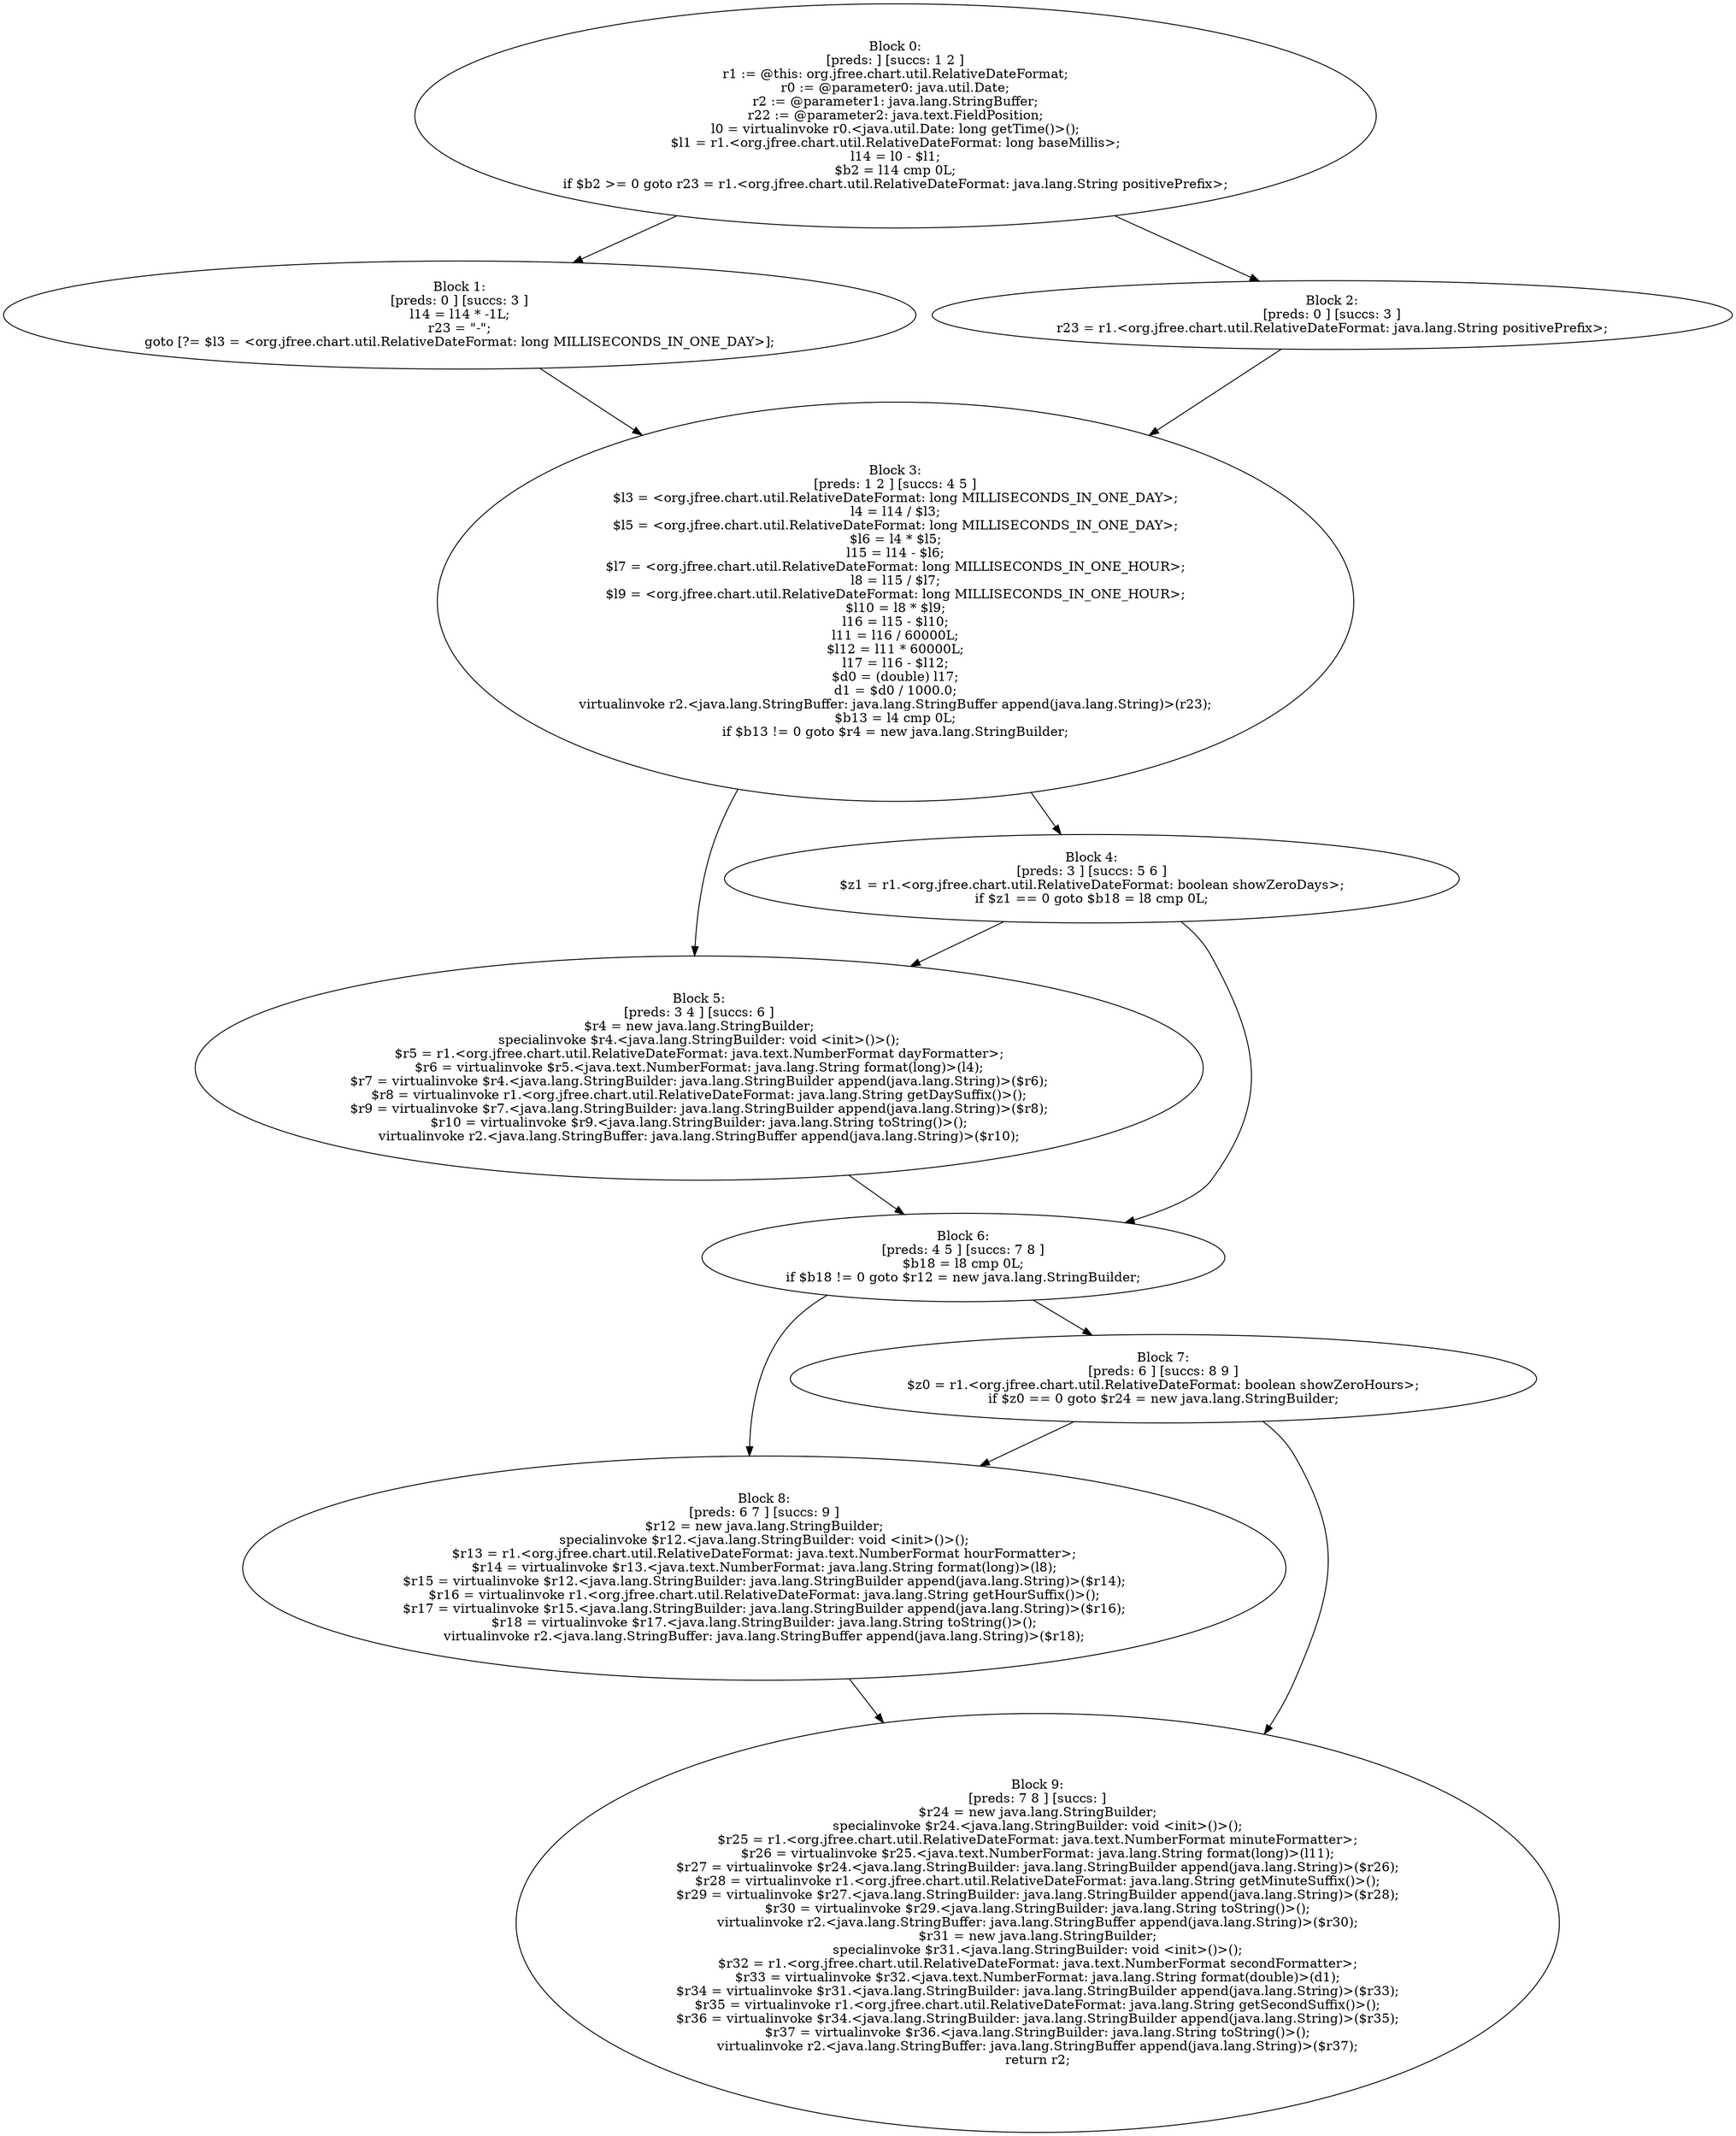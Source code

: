 digraph "unitGraph" {
    "Block 0:
[preds: ] [succs: 1 2 ]
r1 := @this: org.jfree.chart.util.RelativeDateFormat;
r0 := @parameter0: java.util.Date;
r2 := @parameter1: java.lang.StringBuffer;
r22 := @parameter2: java.text.FieldPosition;
l0 = virtualinvoke r0.<java.util.Date: long getTime()>();
$l1 = r1.<org.jfree.chart.util.RelativeDateFormat: long baseMillis>;
l14 = l0 - $l1;
$b2 = l14 cmp 0L;
if $b2 >= 0 goto r23 = r1.<org.jfree.chart.util.RelativeDateFormat: java.lang.String positivePrefix>;
"
    "Block 1:
[preds: 0 ] [succs: 3 ]
l14 = l14 * -1L;
r23 = \"-\";
goto [?= $l3 = <org.jfree.chart.util.RelativeDateFormat: long MILLISECONDS_IN_ONE_DAY>];
"
    "Block 2:
[preds: 0 ] [succs: 3 ]
r23 = r1.<org.jfree.chart.util.RelativeDateFormat: java.lang.String positivePrefix>;
"
    "Block 3:
[preds: 1 2 ] [succs: 4 5 ]
$l3 = <org.jfree.chart.util.RelativeDateFormat: long MILLISECONDS_IN_ONE_DAY>;
l4 = l14 / $l3;
$l5 = <org.jfree.chart.util.RelativeDateFormat: long MILLISECONDS_IN_ONE_DAY>;
$l6 = l4 * $l5;
l15 = l14 - $l6;
$l7 = <org.jfree.chart.util.RelativeDateFormat: long MILLISECONDS_IN_ONE_HOUR>;
l8 = l15 / $l7;
$l9 = <org.jfree.chart.util.RelativeDateFormat: long MILLISECONDS_IN_ONE_HOUR>;
$l10 = l8 * $l9;
l16 = l15 - $l10;
l11 = l16 / 60000L;
$l12 = l11 * 60000L;
l17 = l16 - $l12;
$d0 = (double) l17;
d1 = $d0 / 1000.0;
virtualinvoke r2.<java.lang.StringBuffer: java.lang.StringBuffer append(java.lang.String)>(r23);
$b13 = l4 cmp 0L;
if $b13 != 0 goto $r4 = new java.lang.StringBuilder;
"
    "Block 4:
[preds: 3 ] [succs: 5 6 ]
$z1 = r1.<org.jfree.chart.util.RelativeDateFormat: boolean showZeroDays>;
if $z1 == 0 goto $b18 = l8 cmp 0L;
"
    "Block 5:
[preds: 3 4 ] [succs: 6 ]
$r4 = new java.lang.StringBuilder;
specialinvoke $r4.<java.lang.StringBuilder: void <init>()>();
$r5 = r1.<org.jfree.chart.util.RelativeDateFormat: java.text.NumberFormat dayFormatter>;
$r6 = virtualinvoke $r5.<java.text.NumberFormat: java.lang.String format(long)>(l4);
$r7 = virtualinvoke $r4.<java.lang.StringBuilder: java.lang.StringBuilder append(java.lang.String)>($r6);
$r8 = virtualinvoke r1.<org.jfree.chart.util.RelativeDateFormat: java.lang.String getDaySuffix()>();
$r9 = virtualinvoke $r7.<java.lang.StringBuilder: java.lang.StringBuilder append(java.lang.String)>($r8);
$r10 = virtualinvoke $r9.<java.lang.StringBuilder: java.lang.String toString()>();
virtualinvoke r2.<java.lang.StringBuffer: java.lang.StringBuffer append(java.lang.String)>($r10);
"
    "Block 6:
[preds: 4 5 ] [succs: 7 8 ]
$b18 = l8 cmp 0L;
if $b18 != 0 goto $r12 = new java.lang.StringBuilder;
"
    "Block 7:
[preds: 6 ] [succs: 8 9 ]
$z0 = r1.<org.jfree.chart.util.RelativeDateFormat: boolean showZeroHours>;
if $z0 == 0 goto $r24 = new java.lang.StringBuilder;
"
    "Block 8:
[preds: 6 7 ] [succs: 9 ]
$r12 = new java.lang.StringBuilder;
specialinvoke $r12.<java.lang.StringBuilder: void <init>()>();
$r13 = r1.<org.jfree.chart.util.RelativeDateFormat: java.text.NumberFormat hourFormatter>;
$r14 = virtualinvoke $r13.<java.text.NumberFormat: java.lang.String format(long)>(l8);
$r15 = virtualinvoke $r12.<java.lang.StringBuilder: java.lang.StringBuilder append(java.lang.String)>($r14);
$r16 = virtualinvoke r1.<org.jfree.chart.util.RelativeDateFormat: java.lang.String getHourSuffix()>();
$r17 = virtualinvoke $r15.<java.lang.StringBuilder: java.lang.StringBuilder append(java.lang.String)>($r16);
$r18 = virtualinvoke $r17.<java.lang.StringBuilder: java.lang.String toString()>();
virtualinvoke r2.<java.lang.StringBuffer: java.lang.StringBuffer append(java.lang.String)>($r18);
"
    "Block 9:
[preds: 7 8 ] [succs: ]
$r24 = new java.lang.StringBuilder;
specialinvoke $r24.<java.lang.StringBuilder: void <init>()>();
$r25 = r1.<org.jfree.chart.util.RelativeDateFormat: java.text.NumberFormat minuteFormatter>;
$r26 = virtualinvoke $r25.<java.text.NumberFormat: java.lang.String format(long)>(l11);
$r27 = virtualinvoke $r24.<java.lang.StringBuilder: java.lang.StringBuilder append(java.lang.String)>($r26);
$r28 = virtualinvoke r1.<org.jfree.chart.util.RelativeDateFormat: java.lang.String getMinuteSuffix()>();
$r29 = virtualinvoke $r27.<java.lang.StringBuilder: java.lang.StringBuilder append(java.lang.String)>($r28);
$r30 = virtualinvoke $r29.<java.lang.StringBuilder: java.lang.String toString()>();
virtualinvoke r2.<java.lang.StringBuffer: java.lang.StringBuffer append(java.lang.String)>($r30);
$r31 = new java.lang.StringBuilder;
specialinvoke $r31.<java.lang.StringBuilder: void <init>()>();
$r32 = r1.<org.jfree.chart.util.RelativeDateFormat: java.text.NumberFormat secondFormatter>;
$r33 = virtualinvoke $r32.<java.text.NumberFormat: java.lang.String format(double)>(d1);
$r34 = virtualinvoke $r31.<java.lang.StringBuilder: java.lang.StringBuilder append(java.lang.String)>($r33);
$r35 = virtualinvoke r1.<org.jfree.chart.util.RelativeDateFormat: java.lang.String getSecondSuffix()>();
$r36 = virtualinvoke $r34.<java.lang.StringBuilder: java.lang.StringBuilder append(java.lang.String)>($r35);
$r37 = virtualinvoke $r36.<java.lang.StringBuilder: java.lang.String toString()>();
virtualinvoke r2.<java.lang.StringBuffer: java.lang.StringBuffer append(java.lang.String)>($r37);
return r2;
"
    "Block 0:
[preds: ] [succs: 1 2 ]
r1 := @this: org.jfree.chart.util.RelativeDateFormat;
r0 := @parameter0: java.util.Date;
r2 := @parameter1: java.lang.StringBuffer;
r22 := @parameter2: java.text.FieldPosition;
l0 = virtualinvoke r0.<java.util.Date: long getTime()>();
$l1 = r1.<org.jfree.chart.util.RelativeDateFormat: long baseMillis>;
l14 = l0 - $l1;
$b2 = l14 cmp 0L;
if $b2 >= 0 goto r23 = r1.<org.jfree.chart.util.RelativeDateFormat: java.lang.String positivePrefix>;
"->"Block 1:
[preds: 0 ] [succs: 3 ]
l14 = l14 * -1L;
r23 = \"-\";
goto [?= $l3 = <org.jfree.chart.util.RelativeDateFormat: long MILLISECONDS_IN_ONE_DAY>];
";
    "Block 0:
[preds: ] [succs: 1 2 ]
r1 := @this: org.jfree.chart.util.RelativeDateFormat;
r0 := @parameter0: java.util.Date;
r2 := @parameter1: java.lang.StringBuffer;
r22 := @parameter2: java.text.FieldPosition;
l0 = virtualinvoke r0.<java.util.Date: long getTime()>();
$l1 = r1.<org.jfree.chart.util.RelativeDateFormat: long baseMillis>;
l14 = l0 - $l1;
$b2 = l14 cmp 0L;
if $b2 >= 0 goto r23 = r1.<org.jfree.chart.util.RelativeDateFormat: java.lang.String positivePrefix>;
"->"Block 2:
[preds: 0 ] [succs: 3 ]
r23 = r1.<org.jfree.chart.util.RelativeDateFormat: java.lang.String positivePrefix>;
";
    "Block 1:
[preds: 0 ] [succs: 3 ]
l14 = l14 * -1L;
r23 = \"-\";
goto [?= $l3 = <org.jfree.chart.util.RelativeDateFormat: long MILLISECONDS_IN_ONE_DAY>];
"->"Block 3:
[preds: 1 2 ] [succs: 4 5 ]
$l3 = <org.jfree.chart.util.RelativeDateFormat: long MILLISECONDS_IN_ONE_DAY>;
l4 = l14 / $l3;
$l5 = <org.jfree.chart.util.RelativeDateFormat: long MILLISECONDS_IN_ONE_DAY>;
$l6 = l4 * $l5;
l15 = l14 - $l6;
$l7 = <org.jfree.chart.util.RelativeDateFormat: long MILLISECONDS_IN_ONE_HOUR>;
l8 = l15 / $l7;
$l9 = <org.jfree.chart.util.RelativeDateFormat: long MILLISECONDS_IN_ONE_HOUR>;
$l10 = l8 * $l9;
l16 = l15 - $l10;
l11 = l16 / 60000L;
$l12 = l11 * 60000L;
l17 = l16 - $l12;
$d0 = (double) l17;
d1 = $d0 / 1000.0;
virtualinvoke r2.<java.lang.StringBuffer: java.lang.StringBuffer append(java.lang.String)>(r23);
$b13 = l4 cmp 0L;
if $b13 != 0 goto $r4 = new java.lang.StringBuilder;
";
    "Block 2:
[preds: 0 ] [succs: 3 ]
r23 = r1.<org.jfree.chart.util.RelativeDateFormat: java.lang.String positivePrefix>;
"->"Block 3:
[preds: 1 2 ] [succs: 4 5 ]
$l3 = <org.jfree.chart.util.RelativeDateFormat: long MILLISECONDS_IN_ONE_DAY>;
l4 = l14 / $l3;
$l5 = <org.jfree.chart.util.RelativeDateFormat: long MILLISECONDS_IN_ONE_DAY>;
$l6 = l4 * $l5;
l15 = l14 - $l6;
$l7 = <org.jfree.chart.util.RelativeDateFormat: long MILLISECONDS_IN_ONE_HOUR>;
l8 = l15 / $l7;
$l9 = <org.jfree.chart.util.RelativeDateFormat: long MILLISECONDS_IN_ONE_HOUR>;
$l10 = l8 * $l9;
l16 = l15 - $l10;
l11 = l16 / 60000L;
$l12 = l11 * 60000L;
l17 = l16 - $l12;
$d0 = (double) l17;
d1 = $d0 / 1000.0;
virtualinvoke r2.<java.lang.StringBuffer: java.lang.StringBuffer append(java.lang.String)>(r23);
$b13 = l4 cmp 0L;
if $b13 != 0 goto $r4 = new java.lang.StringBuilder;
";
    "Block 3:
[preds: 1 2 ] [succs: 4 5 ]
$l3 = <org.jfree.chart.util.RelativeDateFormat: long MILLISECONDS_IN_ONE_DAY>;
l4 = l14 / $l3;
$l5 = <org.jfree.chart.util.RelativeDateFormat: long MILLISECONDS_IN_ONE_DAY>;
$l6 = l4 * $l5;
l15 = l14 - $l6;
$l7 = <org.jfree.chart.util.RelativeDateFormat: long MILLISECONDS_IN_ONE_HOUR>;
l8 = l15 / $l7;
$l9 = <org.jfree.chart.util.RelativeDateFormat: long MILLISECONDS_IN_ONE_HOUR>;
$l10 = l8 * $l9;
l16 = l15 - $l10;
l11 = l16 / 60000L;
$l12 = l11 * 60000L;
l17 = l16 - $l12;
$d0 = (double) l17;
d1 = $d0 / 1000.0;
virtualinvoke r2.<java.lang.StringBuffer: java.lang.StringBuffer append(java.lang.String)>(r23);
$b13 = l4 cmp 0L;
if $b13 != 0 goto $r4 = new java.lang.StringBuilder;
"->"Block 4:
[preds: 3 ] [succs: 5 6 ]
$z1 = r1.<org.jfree.chart.util.RelativeDateFormat: boolean showZeroDays>;
if $z1 == 0 goto $b18 = l8 cmp 0L;
";
    "Block 3:
[preds: 1 2 ] [succs: 4 5 ]
$l3 = <org.jfree.chart.util.RelativeDateFormat: long MILLISECONDS_IN_ONE_DAY>;
l4 = l14 / $l3;
$l5 = <org.jfree.chart.util.RelativeDateFormat: long MILLISECONDS_IN_ONE_DAY>;
$l6 = l4 * $l5;
l15 = l14 - $l6;
$l7 = <org.jfree.chart.util.RelativeDateFormat: long MILLISECONDS_IN_ONE_HOUR>;
l8 = l15 / $l7;
$l9 = <org.jfree.chart.util.RelativeDateFormat: long MILLISECONDS_IN_ONE_HOUR>;
$l10 = l8 * $l9;
l16 = l15 - $l10;
l11 = l16 / 60000L;
$l12 = l11 * 60000L;
l17 = l16 - $l12;
$d0 = (double) l17;
d1 = $d0 / 1000.0;
virtualinvoke r2.<java.lang.StringBuffer: java.lang.StringBuffer append(java.lang.String)>(r23);
$b13 = l4 cmp 0L;
if $b13 != 0 goto $r4 = new java.lang.StringBuilder;
"->"Block 5:
[preds: 3 4 ] [succs: 6 ]
$r4 = new java.lang.StringBuilder;
specialinvoke $r4.<java.lang.StringBuilder: void <init>()>();
$r5 = r1.<org.jfree.chart.util.RelativeDateFormat: java.text.NumberFormat dayFormatter>;
$r6 = virtualinvoke $r5.<java.text.NumberFormat: java.lang.String format(long)>(l4);
$r7 = virtualinvoke $r4.<java.lang.StringBuilder: java.lang.StringBuilder append(java.lang.String)>($r6);
$r8 = virtualinvoke r1.<org.jfree.chart.util.RelativeDateFormat: java.lang.String getDaySuffix()>();
$r9 = virtualinvoke $r7.<java.lang.StringBuilder: java.lang.StringBuilder append(java.lang.String)>($r8);
$r10 = virtualinvoke $r9.<java.lang.StringBuilder: java.lang.String toString()>();
virtualinvoke r2.<java.lang.StringBuffer: java.lang.StringBuffer append(java.lang.String)>($r10);
";
    "Block 4:
[preds: 3 ] [succs: 5 6 ]
$z1 = r1.<org.jfree.chart.util.RelativeDateFormat: boolean showZeroDays>;
if $z1 == 0 goto $b18 = l8 cmp 0L;
"->"Block 5:
[preds: 3 4 ] [succs: 6 ]
$r4 = new java.lang.StringBuilder;
specialinvoke $r4.<java.lang.StringBuilder: void <init>()>();
$r5 = r1.<org.jfree.chart.util.RelativeDateFormat: java.text.NumberFormat dayFormatter>;
$r6 = virtualinvoke $r5.<java.text.NumberFormat: java.lang.String format(long)>(l4);
$r7 = virtualinvoke $r4.<java.lang.StringBuilder: java.lang.StringBuilder append(java.lang.String)>($r6);
$r8 = virtualinvoke r1.<org.jfree.chart.util.RelativeDateFormat: java.lang.String getDaySuffix()>();
$r9 = virtualinvoke $r7.<java.lang.StringBuilder: java.lang.StringBuilder append(java.lang.String)>($r8);
$r10 = virtualinvoke $r9.<java.lang.StringBuilder: java.lang.String toString()>();
virtualinvoke r2.<java.lang.StringBuffer: java.lang.StringBuffer append(java.lang.String)>($r10);
";
    "Block 4:
[preds: 3 ] [succs: 5 6 ]
$z1 = r1.<org.jfree.chart.util.RelativeDateFormat: boolean showZeroDays>;
if $z1 == 0 goto $b18 = l8 cmp 0L;
"->"Block 6:
[preds: 4 5 ] [succs: 7 8 ]
$b18 = l8 cmp 0L;
if $b18 != 0 goto $r12 = new java.lang.StringBuilder;
";
    "Block 5:
[preds: 3 4 ] [succs: 6 ]
$r4 = new java.lang.StringBuilder;
specialinvoke $r4.<java.lang.StringBuilder: void <init>()>();
$r5 = r1.<org.jfree.chart.util.RelativeDateFormat: java.text.NumberFormat dayFormatter>;
$r6 = virtualinvoke $r5.<java.text.NumberFormat: java.lang.String format(long)>(l4);
$r7 = virtualinvoke $r4.<java.lang.StringBuilder: java.lang.StringBuilder append(java.lang.String)>($r6);
$r8 = virtualinvoke r1.<org.jfree.chart.util.RelativeDateFormat: java.lang.String getDaySuffix()>();
$r9 = virtualinvoke $r7.<java.lang.StringBuilder: java.lang.StringBuilder append(java.lang.String)>($r8);
$r10 = virtualinvoke $r9.<java.lang.StringBuilder: java.lang.String toString()>();
virtualinvoke r2.<java.lang.StringBuffer: java.lang.StringBuffer append(java.lang.String)>($r10);
"->"Block 6:
[preds: 4 5 ] [succs: 7 8 ]
$b18 = l8 cmp 0L;
if $b18 != 0 goto $r12 = new java.lang.StringBuilder;
";
    "Block 6:
[preds: 4 5 ] [succs: 7 8 ]
$b18 = l8 cmp 0L;
if $b18 != 0 goto $r12 = new java.lang.StringBuilder;
"->"Block 7:
[preds: 6 ] [succs: 8 9 ]
$z0 = r1.<org.jfree.chart.util.RelativeDateFormat: boolean showZeroHours>;
if $z0 == 0 goto $r24 = new java.lang.StringBuilder;
";
    "Block 6:
[preds: 4 5 ] [succs: 7 8 ]
$b18 = l8 cmp 0L;
if $b18 != 0 goto $r12 = new java.lang.StringBuilder;
"->"Block 8:
[preds: 6 7 ] [succs: 9 ]
$r12 = new java.lang.StringBuilder;
specialinvoke $r12.<java.lang.StringBuilder: void <init>()>();
$r13 = r1.<org.jfree.chart.util.RelativeDateFormat: java.text.NumberFormat hourFormatter>;
$r14 = virtualinvoke $r13.<java.text.NumberFormat: java.lang.String format(long)>(l8);
$r15 = virtualinvoke $r12.<java.lang.StringBuilder: java.lang.StringBuilder append(java.lang.String)>($r14);
$r16 = virtualinvoke r1.<org.jfree.chart.util.RelativeDateFormat: java.lang.String getHourSuffix()>();
$r17 = virtualinvoke $r15.<java.lang.StringBuilder: java.lang.StringBuilder append(java.lang.String)>($r16);
$r18 = virtualinvoke $r17.<java.lang.StringBuilder: java.lang.String toString()>();
virtualinvoke r2.<java.lang.StringBuffer: java.lang.StringBuffer append(java.lang.String)>($r18);
";
    "Block 7:
[preds: 6 ] [succs: 8 9 ]
$z0 = r1.<org.jfree.chart.util.RelativeDateFormat: boolean showZeroHours>;
if $z0 == 0 goto $r24 = new java.lang.StringBuilder;
"->"Block 8:
[preds: 6 7 ] [succs: 9 ]
$r12 = new java.lang.StringBuilder;
specialinvoke $r12.<java.lang.StringBuilder: void <init>()>();
$r13 = r1.<org.jfree.chart.util.RelativeDateFormat: java.text.NumberFormat hourFormatter>;
$r14 = virtualinvoke $r13.<java.text.NumberFormat: java.lang.String format(long)>(l8);
$r15 = virtualinvoke $r12.<java.lang.StringBuilder: java.lang.StringBuilder append(java.lang.String)>($r14);
$r16 = virtualinvoke r1.<org.jfree.chart.util.RelativeDateFormat: java.lang.String getHourSuffix()>();
$r17 = virtualinvoke $r15.<java.lang.StringBuilder: java.lang.StringBuilder append(java.lang.String)>($r16);
$r18 = virtualinvoke $r17.<java.lang.StringBuilder: java.lang.String toString()>();
virtualinvoke r2.<java.lang.StringBuffer: java.lang.StringBuffer append(java.lang.String)>($r18);
";
    "Block 7:
[preds: 6 ] [succs: 8 9 ]
$z0 = r1.<org.jfree.chart.util.RelativeDateFormat: boolean showZeroHours>;
if $z0 == 0 goto $r24 = new java.lang.StringBuilder;
"->"Block 9:
[preds: 7 8 ] [succs: ]
$r24 = new java.lang.StringBuilder;
specialinvoke $r24.<java.lang.StringBuilder: void <init>()>();
$r25 = r1.<org.jfree.chart.util.RelativeDateFormat: java.text.NumberFormat minuteFormatter>;
$r26 = virtualinvoke $r25.<java.text.NumberFormat: java.lang.String format(long)>(l11);
$r27 = virtualinvoke $r24.<java.lang.StringBuilder: java.lang.StringBuilder append(java.lang.String)>($r26);
$r28 = virtualinvoke r1.<org.jfree.chart.util.RelativeDateFormat: java.lang.String getMinuteSuffix()>();
$r29 = virtualinvoke $r27.<java.lang.StringBuilder: java.lang.StringBuilder append(java.lang.String)>($r28);
$r30 = virtualinvoke $r29.<java.lang.StringBuilder: java.lang.String toString()>();
virtualinvoke r2.<java.lang.StringBuffer: java.lang.StringBuffer append(java.lang.String)>($r30);
$r31 = new java.lang.StringBuilder;
specialinvoke $r31.<java.lang.StringBuilder: void <init>()>();
$r32 = r1.<org.jfree.chart.util.RelativeDateFormat: java.text.NumberFormat secondFormatter>;
$r33 = virtualinvoke $r32.<java.text.NumberFormat: java.lang.String format(double)>(d1);
$r34 = virtualinvoke $r31.<java.lang.StringBuilder: java.lang.StringBuilder append(java.lang.String)>($r33);
$r35 = virtualinvoke r1.<org.jfree.chart.util.RelativeDateFormat: java.lang.String getSecondSuffix()>();
$r36 = virtualinvoke $r34.<java.lang.StringBuilder: java.lang.StringBuilder append(java.lang.String)>($r35);
$r37 = virtualinvoke $r36.<java.lang.StringBuilder: java.lang.String toString()>();
virtualinvoke r2.<java.lang.StringBuffer: java.lang.StringBuffer append(java.lang.String)>($r37);
return r2;
";
    "Block 8:
[preds: 6 7 ] [succs: 9 ]
$r12 = new java.lang.StringBuilder;
specialinvoke $r12.<java.lang.StringBuilder: void <init>()>();
$r13 = r1.<org.jfree.chart.util.RelativeDateFormat: java.text.NumberFormat hourFormatter>;
$r14 = virtualinvoke $r13.<java.text.NumberFormat: java.lang.String format(long)>(l8);
$r15 = virtualinvoke $r12.<java.lang.StringBuilder: java.lang.StringBuilder append(java.lang.String)>($r14);
$r16 = virtualinvoke r1.<org.jfree.chart.util.RelativeDateFormat: java.lang.String getHourSuffix()>();
$r17 = virtualinvoke $r15.<java.lang.StringBuilder: java.lang.StringBuilder append(java.lang.String)>($r16);
$r18 = virtualinvoke $r17.<java.lang.StringBuilder: java.lang.String toString()>();
virtualinvoke r2.<java.lang.StringBuffer: java.lang.StringBuffer append(java.lang.String)>($r18);
"->"Block 9:
[preds: 7 8 ] [succs: ]
$r24 = new java.lang.StringBuilder;
specialinvoke $r24.<java.lang.StringBuilder: void <init>()>();
$r25 = r1.<org.jfree.chart.util.RelativeDateFormat: java.text.NumberFormat minuteFormatter>;
$r26 = virtualinvoke $r25.<java.text.NumberFormat: java.lang.String format(long)>(l11);
$r27 = virtualinvoke $r24.<java.lang.StringBuilder: java.lang.StringBuilder append(java.lang.String)>($r26);
$r28 = virtualinvoke r1.<org.jfree.chart.util.RelativeDateFormat: java.lang.String getMinuteSuffix()>();
$r29 = virtualinvoke $r27.<java.lang.StringBuilder: java.lang.StringBuilder append(java.lang.String)>($r28);
$r30 = virtualinvoke $r29.<java.lang.StringBuilder: java.lang.String toString()>();
virtualinvoke r2.<java.lang.StringBuffer: java.lang.StringBuffer append(java.lang.String)>($r30);
$r31 = new java.lang.StringBuilder;
specialinvoke $r31.<java.lang.StringBuilder: void <init>()>();
$r32 = r1.<org.jfree.chart.util.RelativeDateFormat: java.text.NumberFormat secondFormatter>;
$r33 = virtualinvoke $r32.<java.text.NumberFormat: java.lang.String format(double)>(d1);
$r34 = virtualinvoke $r31.<java.lang.StringBuilder: java.lang.StringBuilder append(java.lang.String)>($r33);
$r35 = virtualinvoke r1.<org.jfree.chart.util.RelativeDateFormat: java.lang.String getSecondSuffix()>();
$r36 = virtualinvoke $r34.<java.lang.StringBuilder: java.lang.StringBuilder append(java.lang.String)>($r35);
$r37 = virtualinvoke $r36.<java.lang.StringBuilder: java.lang.String toString()>();
virtualinvoke r2.<java.lang.StringBuffer: java.lang.StringBuffer append(java.lang.String)>($r37);
return r2;
";
}
